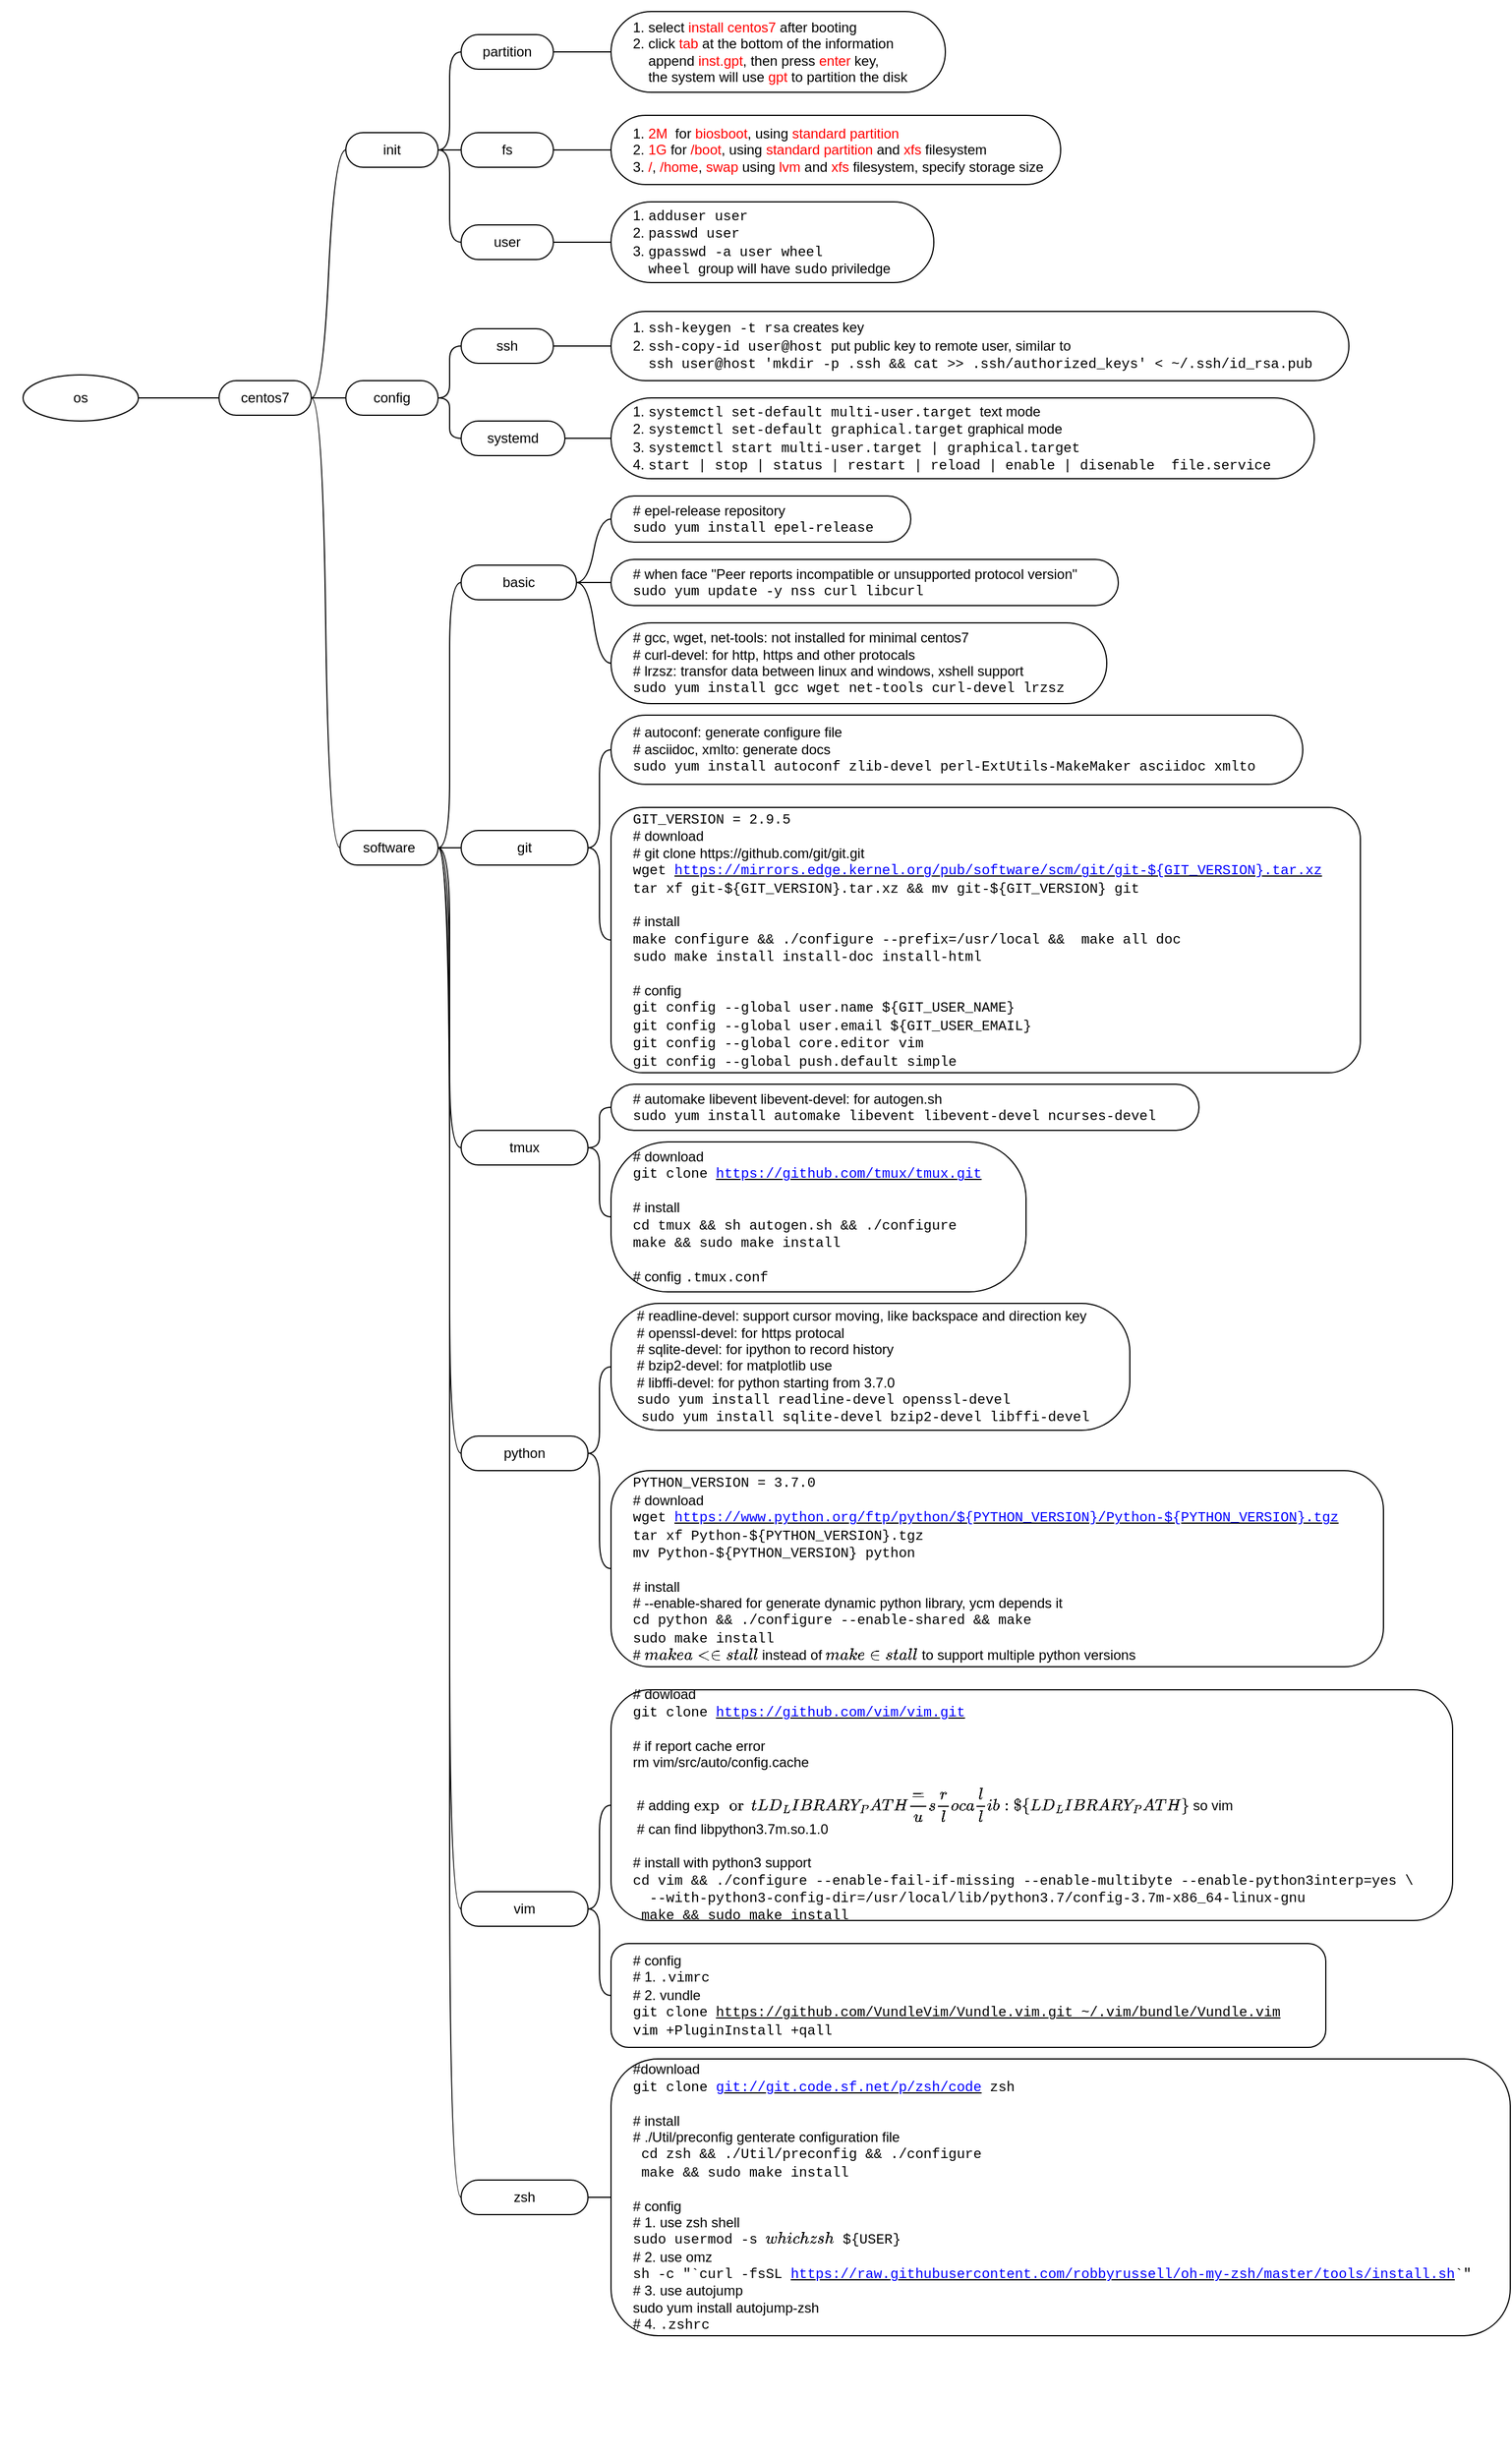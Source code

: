 <mxfile version="12.9.3" type="device"><diagram id="ZcUnJ_twquDnaqtTs_gT" name="os"><mxGraphModel dx="852" dy="495" grid="1" gridSize="10" guides="1" tooltips="1" connect="1" arrows="1" fold="1" page="1" pageScale="1" pageWidth="2339" pageHeight="3300" math="0" shadow="0"><root><mxCell id="0"/><mxCell id="1" parent="0"/><mxCell id="6-5GKK2MCSEunAJBY8cB-1" value="" style="swimlane;html=1;startSize=20;horizontal=1;containerType=tree;strokeColor=none;fillColor=none;align=left;spacingLeft=4;fontStyle=0" parent="1" vertex="1"><mxGeometry x="10" y="80" width="1310" height="2130" as="geometry"/></mxCell><mxCell id="6-5GKK2MCSEunAJBY8cB-2" value="" style="edgeStyle=entityRelationEdgeStyle;startArrow=none;endArrow=none;segment=10;curved=1;" parent="6-5GKK2MCSEunAJBY8cB-1" source="6-5GKK2MCSEunAJBY8cB-6" target="6-5GKK2MCSEunAJBY8cB-7" edge="1"><mxGeometry relative="1" as="geometry"/></mxCell><mxCell id="6-5GKK2MCSEunAJBY8cB-6" value="os" style="ellipse;whiteSpace=wrap;html=1;align=center;container=1;recursiveResize=0;treeFolding=1;treeMoving=1;" parent="6-5GKK2MCSEunAJBY8cB-1" vertex="1"><mxGeometry x="20" y="325" width="100" height="40" as="geometry"/></mxCell><mxCell id="6-5GKK2MCSEunAJBY8cB-7" value="centos7" style="whiteSpace=wrap;html=1;rounded=1;arcSize=50;align=center;verticalAlign=middle;container=1;recursiveResize=0;strokeWidth=1;autosize=1;spacing=4;treeFolding=1;treeMoving=1;" parent="6-5GKK2MCSEunAJBY8cB-1" vertex="1"><mxGeometry x="190" y="330" width="80" height="30" as="geometry"/></mxCell><mxCell id="6-5GKK2MCSEunAJBY8cB-11" value="" style="edgeStyle=entityRelationEdgeStyle;startArrow=none;endArrow=none;segment=10;curved=1;" parent="6-5GKK2MCSEunAJBY8cB-1" source="6-5GKK2MCSEunAJBY8cB-7" target="6-5GKK2MCSEunAJBY8cB-12" edge="1"><mxGeometry relative="1" as="geometry"><mxPoint x="140" y="235" as="sourcePoint"/></mxGeometry></mxCell><mxCell id="6-5GKK2MCSEunAJBY8cB-12" value="init" style="whiteSpace=wrap;html=1;rounded=1;arcSize=50;align=center;verticalAlign=middle;container=1;recursiveResize=0;strokeWidth=1;autosize=1;spacing=4;treeFolding=1;treeMoving=1;" parent="6-5GKK2MCSEunAJBY8cB-1" vertex="1"><mxGeometry x="300" y="115" width="80" height="30" as="geometry"/></mxCell><mxCell id="6-5GKK2MCSEunAJBY8cB-13" value="" style="edgeStyle=entityRelationEdgeStyle;startArrow=none;endArrow=none;segment=10;curved=1;" parent="6-5GKK2MCSEunAJBY8cB-1" source="6-5GKK2MCSEunAJBY8cB-12" target="6-5GKK2MCSEunAJBY8cB-14" edge="1"><mxGeometry relative="1" as="geometry"><mxPoint x="280" y="205" as="sourcePoint"/></mxGeometry></mxCell><mxCell id="6-5GKK2MCSEunAJBY8cB-14" value="partition" style="whiteSpace=wrap;html=1;rounded=1;arcSize=50;align=center;verticalAlign=middle;container=1;recursiveResize=0;strokeWidth=1;autosize=1;spacing=4;treeFolding=1;treeMoving=1;" parent="6-5GKK2MCSEunAJBY8cB-1" vertex="1"><mxGeometry x="400" y="30" width="80" height="30" as="geometry"/></mxCell><mxCell id="6-5GKK2MCSEunAJBY8cB-15" value="" style="edgeStyle=entityRelationEdgeStyle;startArrow=none;endArrow=none;segment=10;curved=1;" parent="6-5GKK2MCSEunAJBY8cB-1" source="6-5GKK2MCSEunAJBY8cB-14" target="6-5GKK2MCSEunAJBY8cB-16" edge="1"><mxGeometry relative="1" as="geometry"><mxPoint x="395" y="180" as="sourcePoint"/></mxGeometry></mxCell><mxCell id="6-5GKK2MCSEunAJBY8cB-16" value="1. select &lt;font color=&quot;#ff0000&quot;&gt;install centos7&lt;/font&gt; after booting&lt;br&gt;2. click &lt;font color=&quot;#ff0000&quot;&gt;tab&lt;/font&gt;&amp;nbsp;at the bottom of the information&lt;br&gt;&amp;nbsp; &amp;nbsp; append &lt;font color=&quot;#ff0000&quot;&gt;inst.gpt&lt;/font&gt;, then press &lt;font color=&quot;#ff0000&quot;&gt;enter&lt;/font&gt;&amp;nbsp;key, &lt;br&gt;&amp;nbsp; &amp;nbsp; the system will use &lt;font color=&quot;#ff0000&quot;&gt;gpt&lt;/font&gt;&amp;nbsp;to partition the disk" style="whiteSpace=wrap;html=1;rounded=1;arcSize=50;align=left;verticalAlign=middle;container=1;recursiveResize=0;strokeWidth=1;autosize=1;spacing=4;treeFolding=1;treeMoving=1;spacingLeft=15;" parent="6-5GKK2MCSEunAJBY8cB-1" vertex="1"><mxGeometry x="530" y="10" width="290" height="70" as="geometry"/></mxCell><mxCell id="6-5GKK2MCSEunAJBY8cB-17" value="" style="edgeStyle=entityRelationEdgeStyle;startArrow=none;endArrow=none;segment=10;curved=1;" parent="6-5GKK2MCSEunAJBY8cB-1" source="6-5GKK2MCSEunAJBY8cB-12" target="6-5GKK2MCSEunAJBY8cB-18" edge="1"><mxGeometry relative="1" as="geometry"><mxPoint x="395" y="205" as="sourcePoint"/></mxGeometry></mxCell><mxCell id="6-5GKK2MCSEunAJBY8cB-18" value="fs" style="whiteSpace=wrap;html=1;rounded=1;arcSize=50;align=center;verticalAlign=middle;container=1;recursiveResize=0;strokeWidth=1;autosize=1;spacing=4;treeFolding=1;treeMoving=1;" parent="6-5GKK2MCSEunAJBY8cB-1" vertex="1"><mxGeometry x="400" y="115" width="80" height="30" as="geometry"/></mxCell><mxCell id="6-5GKK2MCSEunAJBY8cB-19" value="" style="edgeStyle=entityRelationEdgeStyle;startArrow=none;endArrow=none;segment=10;curved=1;entryX=0;entryY=0.5;entryDx=0;entryDy=0;" parent="6-5GKK2MCSEunAJBY8cB-1" source="6-5GKK2MCSEunAJBY8cB-18" target="6-5GKK2MCSEunAJBY8cB-20" edge="1"><mxGeometry relative="1" as="geometry"><mxPoint x="395" y="205" as="sourcePoint"/><mxPoint x="490" y="130" as="targetPoint"/></mxGeometry></mxCell><mxCell id="6-5GKK2MCSEunAJBY8cB-20" value="1. &lt;font color=&quot;#ff0000&quot;&gt;2M&lt;/font&gt;&amp;nbsp; for &lt;font color=&quot;#ff0000&quot;&gt;biosboot&lt;/font&gt;, using &lt;font color=&quot;#ff0000&quot;&gt;standard partition&lt;/font&gt;&lt;br&gt;2. &lt;font color=&quot;#ff0000&quot;&gt;1G&lt;/font&gt; for &lt;font color=&quot;#ff0000&quot;&gt;/boot&lt;/font&gt;, using &lt;font color=&quot;#ff0000&quot;&gt;standard partition&lt;/font&gt; and &lt;font color=&quot;#ff0000&quot;&gt;xfs&lt;/font&gt; filesystem&lt;br&gt;3. &lt;font color=&quot;#ff0000&quot;&gt;/&lt;/font&gt;, &lt;font color=&quot;#ff0000&quot;&gt;/home&lt;/font&gt;, &lt;font color=&quot;#ff0000&quot;&gt;swap&lt;/font&gt; using &lt;font color=&quot;#ff0000&quot;&gt;lvm&lt;/font&gt; and &lt;font color=&quot;#ff0000&quot;&gt;xfs&lt;/font&gt; filesystem, specify storage size" style="whiteSpace=wrap;html=1;rounded=1;arcSize=50;align=left;verticalAlign=middle;container=1;recursiveResize=0;strokeWidth=1;autosize=1;spacing=4;treeFolding=1;treeMoving=1;spacingLeft=15;" parent="6-5GKK2MCSEunAJBY8cB-1" vertex="1"><mxGeometry x="530" y="100" width="390" height="60" as="geometry"/></mxCell><mxCell id="6-5GKK2MCSEunAJBY8cB-25" value="" style="edgeStyle=entityRelationEdgeStyle;startArrow=none;endArrow=none;segment=10;curved=1;" parent="6-5GKK2MCSEunAJBY8cB-1" source="6-5GKK2MCSEunAJBY8cB-12" target="6-5GKK2MCSEunAJBY8cB-26" edge="1"><mxGeometry relative="1" as="geometry"><mxPoint x="385" y="165" as="sourcePoint"/></mxGeometry></mxCell><mxCell id="6-5GKK2MCSEunAJBY8cB-26" value="user" style="whiteSpace=wrap;html=1;rounded=1;arcSize=50;align=center;verticalAlign=middle;container=1;recursiveResize=0;strokeWidth=1;autosize=1;spacing=4;treeFolding=1;treeMoving=1;" parent="6-5GKK2MCSEunAJBY8cB-1" vertex="1"><mxGeometry x="400" y="195" width="80" height="30" as="geometry"/></mxCell><mxCell id="6-5GKK2MCSEunAJBY8cB-27" value="" style="edgeStyle=entityRelationEdgeStyle;startArrow=none;endArrow=none;segment=10;curved=1;" parent="6-5GKK2MCSEunAJBY8cB-1" source="6-5GKK2MCSEunAJBY8cB-26" target="6-5GKK2MCSEunAJBY8cB-28" edge="1"><mxGeometry relative="1" as="geometry"><mxPoint x="385" y="205" as="sourcePoint"/></mxGeometry></mxCell><mxCell id="6-5GKK2MCSEunAJBY8cB-28" value="1. &lt;font face=&quot;Courier New&quot;&gt;adduser user&lt;/font&gt;&lt;br&gt;2. &lt;font face=&quot;Courier New&quot;&gt;passwd user&lt;/font&gt;&lt;br&gt;3. &lt;font face=&quot;Courier New&quot;&gt;gpasswd -a user wheel&lt;/font&gt;&lt;br&gt;&amp;nbsp; &amp;nbsp; &lt;font face=&quot;Courier New&quot;&gt;wheel &lt;/font&gt;group will have &lt;font face=&quot;Courier New&quot;&gt;sudo&lt;/font&gt; priviledge" style="whiteSpace=wrap;html=1;rounded=1;arcSize=50;align=left;verticalAlign=middle;container=1;recursiveResize=0;strokeWidth=1;autosize=1;spacing=4;treeFolding=1;treeMoving=1;spacingLeft=15;" parent="6-5GKK2MCSEunAJBY8cB-1" vertex="1"><mxGeometry x="530" y="175" width="280" height="70" as="geometry"/></mxCell><mxCell id="6-5GKK2MCSEunAJBY8cB-31" value="" style="edgeStyle=entityRelationEdgeStyle;startArrow=none;endArrow=none;segment=10;curved=1;" parent="6-5GKK2MCSEunAJBY8cB-1" source="6-5GKK2MCSEunAJBY8cB-40" target="6-5GKK2MCSEunAJBY8cB-32" edge="1"><mxGeometry relative="1" as="geometry"><mxPoint x="390" y="155" as="sourcePoint"/></mxGeometry></mxCell><mxCell id="6-5GKK2MCSEunAJBY8cB-32" value="1. &lt;font face=&quot;Courier New&quot;&gt;systemctl set-default multi-user.target&lt;/font&gt;&lt;font color=&quot;#ff0000&quot;&gt;&amp;nbsp;&lt;/font&gt;&amp;nbsp;text mode&lt;br&gt;2. &lt;font face=&quot;Courier New&quot;&gt;systemctl set-default graphical.target&lt;/font&gt; graphical mode&lt;br&gt;3.&amp;nbsp;&lt;font face=&quot;Courier New&quot;&gt;systemctl start multi-user.target | graphical.target&lt;/font&gt;&lt;br&gt;4. &lt;font face=&quot;Courier New&quot;&gt;start | stop&amp;nbsp;| status&amp;nbsp;| restart | reload | enable | disenable&amp;nbsp; file.service&lt;/font&gt;" style="whiteSpace=wrap;html=1;rounded=1;arcSize=50;align=left;verticalAlign=middle;container=1;recursiveResize=0;strokeWidth=1;autosize=1;spacing=4;treeFolding=1;treeMoving=1;spacingLeft=15;" parent="6-5GKK2MCSEunAJBY8cB-1" vertex="1"><mxGeometry x="530" y="345" width="610" height="70" as="geometry"/></mxCell><mxCell id="6-5GKK2MCSEunAJBY8cB-33" value="" style="edgeStyle=entityRelationEdgeStyle;startArrow=none;endArrow=none;segment=10;curved=1;" parent="6-5GKK2MCSEunAJBY8cB-1" source="6-5GKK2MCSEunAJBY8cB-7" target="6-5GKK2MCSEunAJBY8cB-34" edge="1"><mxGeometry relative="1" as="geometry"><mxPoint x="290" y="240" as="sourcePoint"/></mxGeometry></mxCell><mxCell id="6-5GKK2MCSEunAJBY8cB-34" value="config" style="whiteSpace=wrap;html=1;rounded=1;arcSize=50;align=center;verticalAlign=middle;container=1;recursiveResize=0;strokeWidth=1;autosize=1;spacing=4;treeFolding=1;treeMoving=1;" parent="6-5GKK2MCSEunAJBY8cB-1" vertex="1"><mxGeometry x="300" y="330" width="80" height="30" as="geometry"/></mxCell><mxCell id="6-5GKK2MCSEunAJBY8cB-35" value="" style="edgeStyle=entityRelationEdgeStyle;startArrow=none;endArrow=none;segment=10;curved=1;" parent="6-5GKK2MCSEunAJBY8cB-1" source="6-5GKK2MCSEunAJBY8cB-34" target="6-5GKK2MCSEunAJBY8cB-36" edge="1"><mxGeometry relative="1" as="geometry"><mxPoint x="300" y="260" as="sourcePoint"/></mxGeometry></mxCell><mxCell id="6-5GKK2MCSEunAJBY8cB-36" value="ssh" style="whiteSpace=wrap;html=1;rounded=1;arcSize=50;align=center;verticalAlign=middle;container=1;recursiveResize=0;strokeWidth=1;autosize=1;spacing=4;treeFolding=1;treeMoving=1;" parent="6-5GKK2MCSEunAJBY8cB-1" vertex="1"><mxGeometry x="400" y="285" width="80" height="30" as="geometry"/></mxCell><mxCell id="6-5GKK2MCSEunAJBY8cB-37" value="" style="edgeStyle=entityRelationEdgeStyle;startArrow=none;endArrow=none;segment=10;curved=1;" parent="6-5GKK2MCSEunAJBY8cB-1" source="6-5GKK2MCSEunAJBY8cB-36" target="6-5GKK2MCSEunAJBY8cB-38" edge="1"><mxGeometry relative="1" as="geometry"><mxPoint x="390" y="370" as="sourcePoint"/></mxGeometry></mxCell><mxCell id="6-5GKK2MCSEunAJBY8cB-38" value="1.&amp;nbsp;&lt;font face=&quot;Courier New&quot;&gt;ssh-keygen -t rsa&lt;/font&gt;&amp;nbsp;creates key&lt;br&gt;2.&amp;nbsp;&lt;font face=&quot;Courier New&quot;&gt;ssh-copy-id user@host&lt;font color=&quot;#ff0000&quot;&gt;&amp;nbsp;&lt;/font&gt;&lt;/font&gt;put public key to remote user, similar to&amp;nbsp;&lt;br&gt;&lt;font color=&quot;#ff0000&quot;&gt;&amp;nbsp; &amp;nbsp; &lt;/font&gt;&lt;font face=&quot;Courier New&quot;&gt;ssh user@host 'mkdir -p .ssh &amp;amp;&amp;amp; cat &amp;gt;&amp;gt; .ssh/authorized_keys' &amp;lt; ~/.ssh/id_rsa.pub&lt;/font&gt;" style="whiteSpace=wrap;html=1;rounded=1;arcSize=50;align=left;verticalAlign=middle;container=1;recursiveResize=0;strokeWidth=1;autosize=1;spacing=4;treeFolding=1;treeMoving=1;spacingLeft=15;" parent="6-5GKK2MCSEunAJBY8cB-1" vertex="1"><mxGeometry x="530" y="270" width="640" height="60" as="geometry"/></mxCell><mxCell id="6-5GKK2MCSEunAJBY8cB-39" value="" style="edgeStyle=entityRelationEdgeStyle;startArrow=none;endArrow=none;segment=10;curved=1;" parent="6-5GKK2MCSEunAJBY8cB-1" source="6-5GKK2MCSEunAJBY8cB-34" target="6-5GKK2MCSEunAJBY8cB-40" edge="1"><mxGeometry relative="1" as="geometry"><mxPoint x="390" y="430" as="sourcePoint"/></mxGeometry></mxCell><mxCell id="6-5GKK2MCSEunAJBY8cB-40" value="systemd" style="whiteSpace=wrap;html=1;rounded=1;arcSize=50;align=center;verticalAlign=middle;container=1;recursiveResize=0;strokeWidth=1;autosize=1;spacing=4;treeFolding=1;treeMoving=1;" parent="6-5GKK2MCSEunAJBY8cB-1" vertex="1"><mxGeometry x="400" y="365" width="90" height="30" as="geometry"/></mxCell><mxCell id="bI8wqnvab-aOPjr-A80t-1" value="" style="edgeStyle=entityRelationEdgeStyle;startArrow=none;endArrow=none;segment=10;curved=1;" parent="6-5GKK2MCSEunAJBY8cB-1" source="6-5GKK2MCSEunAJBY8cB-7" target="bI8wqnvab-aOPjr-A80t-2" edge="1"><mxGeometry relative="1" as="geometry"><mxPoint x="300" y="310" as="sourcePoint"/></mxGeometry></mxCell><mxCell id="bI8wqnvab-aOPjr-A80t-2" value="software" style="whiteSpace=wrap;html=1;rounded=1;arcSize=50;align=center;verticalAlign=middle;container=1;recursiveResize=0;strokeWidth=1;autosize=1;spacing=4;treeFolding=1;treeMoving=1;" parent="6-5GKK2MCSEunAJBY8cB-1" vertex="1"><mxGeometry x="295" y="720" width="85" height="30" as="geometry"/></mxCell><mxCell id="bI8wqnvab-aOPjr-A80t-3" value="" style="edgeStyle=entityRelationEdgeStyle;startArrow=none;endArrow=none;segment=10;curved=1;" parent="6-5GKK2MCSEunAJBY8cB-1" source="bI8wqnvab-aOPjr-A80t-2" target="bI8wqnvab-aOPjr-A80t-4" edge="1"><mxGeometry relative="1" as="geometry"><mxPoint x="290" y="325" as="sourcePoint"/></mxGeometry></mxCell><mxCell id="bI8wqnvab-aOPjr-A80t-4" value="basic" style="whiteSpace=wrap;html=1;rounded=1;arcSize=50;align=center;verticalAlign=middle;container=1;recursiveResize=0;strokeWidth=1;autosize=1;spacing=4;treeFolding=1;treeMoving=1;" parent="6-5GKK2MCSEunAJBY8cB-1" vertex="1"><mxGeometry x="400" y="490" width="100" height="30" as="geometry"/></mxCell><mxCell id="bI8wqnvab-aOPjr-A80t-5" value="" style="edgeStyle=entityRelationEdgeStyle;startArrow=none;endArrow=none;segment=10;curved=1;" parent="6-5GKK2MCSEunAJBY8cB-1" source="bI8wqnvab-aOPjr-A80t-2" target="bI8wqnvab-aOPjr-A80t-6" edge="1"><mxGeometry relative="1" as="geometry"><mxPoint x="400" y="575" as="sourcePoint"/></mxGeometry></mxCell><mxCell id="bI8wqnvab-aOPjr-A80t-6" value="git" style="whiteSpace=wrap;html=1;rounded=1;arcSize=50;align=center;verticalAlign=middle;container=1;recursiveResize=0;strokeWidth=1;autosize=1;spacing=4;treeFolding=1;treeMoving=1;" parent="6-5GKK2MCSEunAJBY8cB-1" vertex="1"><mxGeometry x="400" y="720" width="110" height="30" as="geometry"/></mxCell><mxCell id="bI8wqnvab-aOPjr-A80t-7" value="" style="edgeStyle=entityRelationEdgeStyle;startArrow=none;endArrow=none;segment=10;curved=1;" parent="6-5GKK2MCSEunAJBY8cB-1" source="bI8wqnvab-aOPjr-A80t-4" target="bI8wqnvab-aOPjr-A80t-8" edge="1"><mxGeometry relative="1" as="geometry"><mxPoint x="390" y="575" as="sourcePoint"/></mxGeometry></mxCell><mxCell id="bI8wqnvab-aOPjr-A80t-8" value="# gcc, wget, net-tools: not installed for minimal centos7&lt;br&gt;# curl-devel:&amp;nbsp;for http, https and other protocals&lt;br&gt;# lrzsz: transfor data between linux and windows, xshell support&lt;br&gt;&lt;font face=&quot;Courier New&quot;&gt;sudo yum install gcc wget net-tools curl-devel lrzsz&lt;/font&gt;" style="whiteSpace=wrap;html=1;rounded=1;arcSize=50;align=left;verticalAlign=middle;container=1;recursiveResize=0;strokeWidth=1;autosize=1;spacing=4;treeFolding=1;treeMoving=1;spacingLeft=15;" parent="6-5GKK2MCSEunAJBY8cB-1" vertex="1"><mxGeometry x="530" y="540" width="430" height="70" as="geometry"/></mxCell><mxCell id="bI8wqnvab-aOPjr-A80t-9" value="" style="edgeStyle=entityRelationEdgeStyle;startArrow=none;endArrow=none;segment=10;curved=1;" parent="6-5GKK2MCSEunAJBY8cB-1" source="bI8wqnvab-aOPjr-A80t-4" target="bI8wqnvab-aOPjr-A80t-10" edge="1"><mxGeometry relative="1" as="geometry"><mxPoint x="495" y="535" as="sourcePoint"/></mxGeometry></mxCell><mxCell id="bI8wqnvab-aOPjr-A80t-10" value="# when face &quot;Peer reports incompatible or unsupported protocol version&quot;&lt;br&gt;&lt;font face=&quot;Courier New&quot;&gt;sudo yum update -y nss curl libcurl&lt;/font&gt;" style="whiteSpace=wrap;html=1;rounded=1;arcSize=50;align=left;verticalAlign=middle;container=1;recursiveResize=0;strokeWidth=1;autosize=1;spacing=4;treeFolding=1;treeMoving=1;spacingLeft=15;" parent="6-5GKK2MCSEunAJBY8cB-1" vertex="1"><mxGeometry x="530" y="485" width="440" height="40" as="geometry"/></mxCell><mxCell id="bI8wqnvab-aOPjr-A80t-11" value="" style="edgeStyle=entityRelationEdgeStyle;startArrow=none;endArrow=none;segment=10;curved=1;" parent="6-5GKK2MCSEunAJBY8cB-1" source="bI8wqnvab-aOPjr-A80t-4" target="bI8wqnvab-aOPjr-A80t-12" edge="1"><mxGeometry relative="1" as="geometry"><mxPoint x="510" y="575" as="sourcePoint"/></mxGeometry></mxCell><mxCell id="bI8wqnvab-aOPjr-A80t-12" value="# epel-release repository&lt;br&gt;&lt;font face=&quot;Courier New&quot;&gt;sudo yum install epel-release&lt;/font&gt;" style="whiteSpace=wrap;html=1;rounded=1;arcSize=50;align=left;verticalAlign=middle;container=1;recursiveResize=0;strokeWidth=1;autosize=1;spacing=4;treeFolding=1;treeMoving=1;spacingLeft=15;" parent="6-5GKK2MCSEunAJBY8cB-1" vertex="1"><mxGeometry x="530" y="430" width="260" height="40" as="geometry"/></mxCell><mxCell id="bI8wqnvab-aOPjr-A80t-13" value="" style="edgeStyle=entityRelationEdgeStyle;startArrow=none;endArrow=none;segment=10;curved=1;" parent="6-5GKK2MCSEunAJBY8cB-1" source="bI8wqnvab-aOPjr-A80t-6" target="bI8wqnvab-aOPjr-A80t-14" edge="1"><mxGeometry relative="1" as="geometry"><mxPoint x="390" y="575" as="sourcePoint"/></mxGeometry></mxCell><mxCell id="bI8wqnvab-aOPjr-A80t-14" value="&lt;div&gt;&lt;span&gt;# autoconf: generate configure file&lt;/span&gt;&lt;br&gt;&lt;/div&gt;&lt;div&gt;# asciidoc, xmlto: generate docs&lt;/div&gt;&lt;div&gt;&lt;font face=&quot;Courier New&quot;&gt;sudo yum install autoconf zlib-devel&amp;nbsp;&lt;span&gt;perl-ExtUtils-MakeMaker asciidoc xmlto&lt;/span&gt;&lt;/font&gt;&lt;/div&gt;" style="whiteSpace=wrap;html=1;rounded=1;arcSize=50;align=left;verticalAlign=middle;container=1;recursiveResize=0;strokeWidth=1;autosize=1;spacing=4;treeFolding=1;treeMoving=1;spacingLeft=15;" parent="6-5GKK2MCSEunAJBY8cB-1" vertex="1"><mxGeometry x="530" y="620" width="600" height="60" as="geometry"/></mxCell><mxCell id="bI8wqnvab-aOPjr-A80t-15" value="" style="edgeStyle=entityRelationEdgeStyle;startArrow=none;endArrow=none;segment=10;curved=1;" parent="6-5GKK2MCSEunAJBY8cB-1" source="bI8wqnvab-aOPjr-A80t-6" target="bI8wqnvab-aOPjr-A80t-16" edge="1"><mxGeometry relative="1" as="geometry"><mxPoint x="510" y="755" as="sourcePoint"/></mxGeometry></mxCell><mxCell id="bI8wqnvab-aOPjr-A80t-16" value="&lt;font face=&quot;Courier New&quot;&gt;GIT_VERSION = 2.9.5&lt;br&gt;&lt;/font&gt;# download&lt;br&gt;#&amp;nbsp;git clone https://github.com/git/git.git&lt;br&gt;&lt;div&gt;&lt;font face=&quot;Courier New&quot;&gt;wget &lt;u&gt;&lt;font color=&quot;#0000ff&quot;&gt;https://mirrors.edge.kernel.org/pub/software/scm/git/git-${GIT_VERSION}.tar.xz&lt;/font&gt;&lt;/u&gt;&lt;/font&gt;&lt;/div&gt;&lt;div&gt;&lt;font face=&quot;Courier New&quot;&gt;tar xf git-${GIT_VERSION}.tar.xz &amp;amp;&amp;amp; mv git-${GIT_VERSION} git&lt;/font&gt;&lt;/div&gt;&lt;div&gt;&lt;br&gt;&lt;/div&gt;&lt;div&gt;# install&lt;/div&gt;&lt;div&gt;&lt;div&gt;&lt;font face=&quot;Courier New&quot;&gt;make configure &amp;amp;&amp;amp;&amp;nbsp;&lt;span&gt;./configure --prefix=/usr/local &amp;amp;&amp;amp;&amp;nbsp;&lt;/span&gt;&lt;span&gt;&amp;nbsp;make all doc&lt;/span&gt;&lt;/font&gt;&lt;/div&gt;&lt;div&gt;&lt;font face=&quot;Courier New&quot;&gt;sudo make install install-doc install-html&lt;/font&gt;&lt;/div&gt;&lt;/div&gt;&lt;div&gt;&lt;br&gt;&lt;/div&gt;&lt;div&gt;&lt;div&gt;# config&lt;/div&gt;&lt;div&gt;&lt;font face=&quot;Courier New&quot;&gt;git config --global user.name ${GIT_USER_NAME}&lt;/font&gt;&lt;/div&gt;&lt;div&gt;&lt;font face=&quot;Courier New&quot;&gt;git config --global user.email ${GIT_USER_EMAIL}&lt;/font&gt;&lt;/div&gt;&lt;div&gt;&lt;font face=&quot;Courier New&quot;&gt;git config --global core.editor vim&lt;/font&gt;&lt;/div&gt;&lt;div&gt;&lt;font face=&quot;Courier New&quot;&gt;git config --global push.default simple&lt;/font&gt;&lt;/div&gt;&lt;/div&gt;" style="whiteSpace=wrap;html=1;rounded=1;arcSize=12;align=left;verticalAlign=middle;container=1;recursiveResize=0;strokeWidth=1;autosize=1;spacing=4;treeFolding=1;treeMoving=1;spacingLeft=15;fontStyle=0" parent="6-5GKK2MCSEunAJBY8cB-1" vertex="1"><mxGeometry x="530" y="700" width="650" height="230" as="geometry"/></mxCell><mxCell id="bI8wqnvab-aOPjr-A80t-17" value="" style="edgeStyle=entityRelationEdgeStyle;startArrow=none;endArrow=none;segment=10;curved=1;" parent="6-5GKK2MCSEunAJBY8cB-1" source="bI8wqnvab-aOPjr-A80t-2" target="bI8wqnvab-aOPjr-A80t-18" edge="1"><mxGeometry relative="1" as="geometry"><mxPoint x="390" y="575" as="sourcePoint"/></mxGeometry></mxCell><mxCell id="bI8wqnvab-aOPjr-A80t-18" value="tmux" style="whiteSpace=wrap;html=1;rounded=1;arcSize=50;align=center;verticalAlign=middle;container=1;recursiveResize=0;strokeWidth=1;autosize=1;spacing=4;treeFolding=1;treeMoving=1;" parent="6-5GKK2MCSEunAJBY8cB-1" vertex="1"><mxGeometry x="400" y="980" width="110" height="30" as="geometry"/></mxCell><mxCell id="bI8wqnvab-aOPjr-A80t-19" value="" style="edgeStyle=entityRelationEdgeStyle;startArrow=none;endArrow=none;segment=10;curved=1;" parent="6-5GKK2MCSEunAJBY8cB-1" source="bI8wqnvab-aOPjr-A80t-18" target="bI8wqnvab-aOPjr-A80t-20" edge="1"><mxGeometry relative="1" as="geometry"><mxPoint x="390" y="805" as="sourcePoint"/></mxGeometry></mxCell><mxCell id="bI8wqnvab-aOPjr-A80t-20" value="# automake libevent libevent-devel: for autogen.sh&lt;br&gt;&lt;font face=&quot;Courier New&quot;&gt;sudo yum install automake libevent libevent-devel ncurses-devel&lt;/font&gt;" style="whiteSpace=wrap;html=1;rounded=1;arcSize=50;align=left;verticalAlign=middle;container=1;recursiveResize=0;strokeWidth=1;autosize=1;spacing=4;treeFolding=1;treeMoving=1;spacingLeft=15;" parent="6-5GKK2MCSEunAJBY8cB-1" vertex="1"><mxGeometry x="530" y="940" width="510" height="40" as="geometry"/></mxCell><mxCell id="bI8wqnvab-aOPjr-A80t-21" value="" style="edgeStyle=entityRelationEdgeStyle;startArrow=none;endArrow=none;segment=10;curved=1;" parent="6-5GKK2MCSEunAJBY8cB-1" source="bI8wqnvab-aOPjr-A80t-18" target="bI8wqnvab-aOPjr-A80t-22" edge="1"><mxGeometry relative="1" as="geometry"><mxPoint x="500" y="1065" as="sourcePoint"/></mxGeometry></mxCell><mxCell id="bI8wqnvab-aOPjr-A80t-22" value="# download&lt;br&gt;&lt;font face=&quot;Courier New&quot;&gt;git clone &lt;u&gt;&lt;font color=&quot;#0000ff&quot;&gt;https://github.com/tmux/tmux.git&lt;/font&gt;&lt;/u&gt;&lt;/font&gt;&lt;br&gt;&lt;br&gt;# install&lt;br&gt;&lt;div&gt;&lt;font face=&quot;Courier New&quot;&gt;cd tmux &amp;amp;&amp;amp;&amp;nbsp;&lt;span&gt;sh autogen.sh &amp;amp;&amp;amp;&lt;/span&gt;&lt;span&gt;&amp;nbsp;./configure&amp;nbsp;&lt;/span&gt;&lt;/font&gt;&lt;/div&gt;&lt;div&gt;&lt;font face=&quot;Courier New&quot;&gt;make &amp;amp;&amp;amp;&amp;nbsp;&lt;span&gt;sudo make install&lt;/span&gt;&lt;/font&gt;&lt;/div&gt;&lt;div&gt;&lt;span&gt;&lt;br&gt;&lt;/span&gt;&lt;/div&gt;&lt;div&gt;# config&lt;span&gt;&amp;nbsp;&lt;font face=&quot;Courier New&quot;&gt;.tmux.conf&lt;/font&gt;&lt;/span&gt;&lt;/div&gt;" style="whiteSpace=wrap;html=1;rounded=1;arcSize=38;align=left;verticalAlign=middle;container=1;recursiveResize=0;strokeWidth=1;autosize=1;spacing=4;treeFolding=1;treeMoving=1;spacingLeft=15;" parent="6-5GKK2MCSEunAJBY8cB-1" vertex="1"><mxGeometry x="530" y="990" width="360" height="130" as="geometry"/></mxCell><mxCell id="bI8wqnvab-aOPjr-A80t-23" value="" style="edgeStyle=entityRelationEdgeStyle;startArrow=none;endArrow=none;segment=10;curved=1;" parent="6-5GKK2MCSEunAJBY8cB-1" source="bI8wqnvab-aOPjr-A80t-2" target="bI8wqnvab-aOPjr-A80t-24" edge="1"><mxGeometry relative="1" as="geometry"><mxPoint x="390" y="815" as="sourcePoint"/></mxGeometry></mxCell><mxCell id="bI8wqnvab-aOPjr-A80t-24" value="python" style="whiteSpace=wrap;html=1;rounded=1;arcSize=50;align=center;verticalAlign=middle;container=1;recursiveResize=0;strokeWidth=1;autosize=1;spacing=4;treeFolding=1;treeMoving=1;" parent="6-5GKK2MCSEunAJBY8cB-1" vertex="1"><mxGeometry x="400" y="1245" width="110" height="30" as="geometry"/></mxCell><mxCell id="bI8wqnvab-aOPjr-A80t-25" value="" style="edgeStyle=entityRelationEdgeStyle;startArrow=none;endArrow=none;segment=10;curved=1;exitX=1;exitY=0.5;exitDx=0;exitDy=0;" parent="6-5GKK2MCSEunAJBY8cB-1" source="bI8wqnvab-aOPjr-A80t-24" target="bI8wqnvab-aOPjr-A80t-26" edge="1"><mxGeometry relative="1" as="geometry"><mxPoint x="510" y="1073" as="sourcePoint"/></mxGeometry></mxCell><mxCell id="bI8wqnvab-aOPjr-A80t-26" value="&lt;div&gt;&amp;nbsp;# readline-devel: support cursor moving, like backspace and direction key&lt;/div&gt;&lt;div&gt;&amp;nbsp;# openssl-devel: for https protocal&lt;/div&gt;&lt;div&gt;&amp;nbsp;# sqlite-devel: for ipython to record history&lt;/div&gt;&lt;div&gt;&amp;nbsp;# bzip2-devel: for matplotlib use&lt;/div&gt;&lt;div&gt;&amp;nbsp;# libffi-devel: for python starting from 3.7.0&lt;/div&gt;&lt;div&gt;&amp;nbsp;&lt;font face=&quot;Courier New&quot;&gt;sudo yum install readline-devel openssl-devel&amp;nbsp;&lt;/font&gt;&lt;/div&gt;&lt;div&gt;&lt;font face=&quot;Courier New&quot;&gt;&amp;nbsp;sudo yum install sqlite-devel bzip2-devel libffi-devel&lt;/font&gt;&lt;/div&gt;" style="whiteSpace=wrap;html=1;rounded=1;arcSize=38;align=left;verticalAlign=middle;container=1;recursiveResize=0;strokeWidth=1;autosize=1;spacing=4;treeFolding=1;treeMoving=1;spacingLeft=15;" parent="6-5GKK2MCSEunAJBY8cB-1" vertex="1"><mxGeometry x="530" y="1130" width="450" height="110" as="geometry"/></mxCell><mxCell id="bI8wqnvab-aOPjr-A80t-27" value="" style="edgeStyle=entityRelationEdgeStyle;startArrow=none;endArrow=none;segment=10;curved=1;exitX=1;exitY=0.5;exitDx=0;exitDy=0;" parent="6-5GKK2MCSEunAJBY8cB-1" source="bI8wqnvab-aOPjr-A80t-24" target="bI8wqnvab-aOPjr-A80t-28" edge="1"><mxGeometry relative="1" as="geometry"><mxPoint x="520" y="1235" as="sourcePoint"/></mxGeometry></mxCell><mxCell id="bI8wqnvab-aOPjr-A80t-28" value="&lt;font face=&quot;Courier New&quot;&gt;PYTHON_VERSION = 3.7.0&lt;br&gt;&lt;/font&gt;# download&lt;br&gt;&lt;div&gt;&lt;font face=&quot;Courier New&quot;&gt;wget &lt;u&gt;&lt;font color=&quot;#0000ff&quot;&gt;https://www.python.org/ftp/python/${PYTHON_VERSION}/Python-${PYTHON_VERSION}.tgz&lt;/font&gt;&lt;/u&gt;&lt;/font&gt;&lt;/div&gt;&lt;div&gt;&lt;font face=&quot;Courier New&quot;&gt;tar xf Python-${PYTHON_VERSION}.tgz&lt;/font&gt;&lt;/div&gt;&lt;div&gt;&lt;font face=&quot;Courier New&quot;&gt;mv Python-${PYTHON_VERSION} python&lt;/font&gt;&lt;/div&gt;&lt;div&gt;&lt;br&gt;&lt;/div&gt;&lt;div&gt;# install&lt;/div&gt;&lt;div&gt;&lt;div&gt;# --enable-shared for generate dynamic python library, ycm depends it&lt;/div&gt;&lt;div&gt;&lt;font face=&quot;Courier New&quot;&gt;cd python &amp;amp;&amp;amp;&amp;nbsp;&lt;span&gt;./configure --enable-shared &amp;amp;&amp;amp;&amp;nbsp;&lt;/span&gt;&lt;span&gt;make&amp;nbsp;&lt;/span&gt;&lt;/font&gt;&lt;/div&gt;&lt;div&gt;&lt;span&gt;&lt;font face=&quot;Courier New&quot;&gt;sudo make install&lt;/font&gt;&lt;/span&gt;&lt;/div&gt;&lt;div&gt;# `make altinstall` instead of `make install` to support multiple python&lt;span&gt;&amp;nbsp;versions&lt;/span&gt;&lt;/div&gt;&lt;/div&gt;" style="whiteSpace=wrap;html=1;rounded=1;arcSize=20;align=left;verticalAlign=middle;container=1;recursiveResize=0;strokeWidth=1;autosize=1;spacing=4;treeFolding=1;treeMoving=1;spacingLeft=15;" parent="6-5GKK2MCSEunAJBY8cB-1" vertex="1"><mxGeometry x="530" y="1275" width="670" height="170" as="geometry"/></mxCell><mxCell id="bI8wqnvab-aOPjr-A80t-29" value="" style="edgeStyle=entityRelationEdgeStyle;startArrow=none;endArrow=none;segment=10;curved=1;" parent="6-5GKK2MCSEunAJBY8cB-1" source="bI8wqnvab-aOPjr-A80t-2" target="bI8wqnvab-aOPjr-A80t-30" edge="1"><mxGeometry relative="1" as="geometry"><mxPoint x="390" y="815" as="sourcePoint"/></mxGeometry></mxCell><mxCell id="bI8wqnvab-aOPjr-A80t-30" value="vim" style="whiteSpace=wrap;html=1;rounded=1;arcSize=50;align=center;verticalAlign=middle;container=1;recursiveResize=0;strokeWidth=1;autosize=1;spacing=4;treeFolding=1;treeMoving=1;" parent="6-5GKK2MCSEunAJBY8cB-1" vertex="1"><mxGeometry x="400" y="1640" width="110" height="30" as="geometry"/></mxCell><mxCell id="bI8wqnvab-aOPjr-A80t-31" value="" style="edgeStyle=entityRelationEdgeStyle;startArrow=none;endArrow=none;segment=10;curved=1;exitX=1;exitY=0.5;exitDx=0;exitDy=0;" parent="6-5GKK2MCSEunAJBY8cB-1" source="bI8wqnvab-aOPjr-A80t-30" target="bI8wqnvab-aOPjr-A80t-32" edge="1"><mxGeometry relative="1" as="geometry"><mxPoint x="520" y="1310" as="sourcePoint"/></mxGeometry></mxCell><mxCell id="bI8wqnvab-aOPjr-A80t-32" value="# dowload&lt;br&gt;&lt;font face=&quot;Courier New&quot;&gt;git clone &lt;u&gt;&lt;font color=&quot;#0000ff&quot;&gt;https://github.com/vim/vim.git&lt;/font&gt;&lt;/u&gt;&lt;br&gt;&lt;/font&gt;&lt;br&gt;&lt;div&gt;# if report cache error&lt;/div&gt;&lt;div&gt;rm vim/src/auto/config.cache&lt;/div&gt;&lt;div&gt;&lt;br&gt;&lt;/div&gt;&lt;div&gt;&lt;div&gt;&amp;nbsp;# adding `export LD_LIBRARY_PATH=/usr/local/lib:${LD_LIBRARY_PATH}` so vim&lt;/div&gt;&lt;div&gt;&amp;nbsp;# can find libpython3.7m.so.1.0&lt;/div&gt;&lt;/div&gt;&lt;div&gt;&lt;br&gt;&lt;/div&gt;&lt;div&gt;# install with python3 support&lt;/div&gt;&lt;div&gt;&lt;div&gt;&lt;font face=&quot;Courier New&quot;&gt;cd vim &amp;amp;&amp;amp;&lt;span&gt;&amp;nbsp;./configure --enable-fail-if-missing --enable-multibyte&lt;/span&gt;&lt;span&gt;&amp;nbsp;--enable-python3interp=yes \&lt;/span&gt;&lt;/font&gt;&lt;/div&gt;&lt;div&gt;&lt;font face=&quot;Courier New&quot;&gt;&amp;nbsp; --with-python3-config-dir=/usr/local/lib/python3.7/config-3.7m-x86_64-linux-gnu&lt;/font&gt;&lt;/div&gt;&lt;div&gt;&lt;font face=&quot;Courier New&quot;&gt;&amp;nbsp;make &amp;amp;&amp;amp;&amp;nbsp;&lt;span&gt;sudo make install&lt;/span&gt;&lt;/font&gt;&lt;/div&gt;&lt;/div&gt;" style="whiteSpace=wrap;html=1;rounded=1;arcSize=17;align=left;verticalAlign=middle;container=1;recursiveResize=0;strokeWidth=1;autosize=1;spacing=4;treeFolding=1;treeMoving=1;spacingLeft=15;" parent="6-5GKK2MCSEunAJBY8cB-1" vertex="1"><mxGeometry x="530" y="1465" width="730" height="200" as="geometry"/></mxCell><mxCell id="bI8wqnvab-aOPjr-A80t-33" value="" style="edgeStyle=entityRelationEdgeStyle;startArrow=none;endArrow=none;segment=10;curved=1;exitX=1;exitY=0.5;exitDx=0;exitDy=0;" parent="6-5GKK2MCSEunAJBY8cB-1" source="bI8wqnvab-aOPjr-A80t-30" target="bI8wqnvab-aOPjr-A80t-34" edge="1"><mxGeometry relative="1" as="geometry"><mxPoint x="510" y="1615" as="sourcePoint"/></mxGeometry></mxCell><mxCell id="bI8wqnvab-aOPjr-A80t-34" value="# config&lt;br&gt;# 1.&lt;font color=&quot;#ff0000&quot;&gt;&amp;nbsp;&lt;/font&gt;&lt;font face=&quot;Courier New&quot;&gt;.vimrc&lt;/font&gt;&lt;br&gt;# 2. vundle&lt;br&gt;&lt;font face=&quot;Courier New&quot;&gt;git clone &lt;u&gt;https://github.com/VundleVim/Vundle.vim.git ~/.vim/bundle/Vundle.vim&lt;/u&gt;&lt;br&gt;vim +PluginInstall +qall&lt;/font&gt;" style="whiteSpace=wrap;html=1;rounded=1;arcSize=17;align=left;verticalAlign=middle;container=1;recursiveResize=0;strokeWidth=1;autosize=1;spacing=4;treeFolding=1;treeMoving=1;spacingLeft=15;" parent="6-5GKK2MCSEunAJBY8cB-1" vertex="1"><mxGeometry x="530" y="1685" width="620" height="90" as="geometry"/></mxCell><mxCell id="bI8wqnvab-aOPjr-A80t-35" value="" style="edgeStyle=entityRelationEdgeStyle;startArrow=none;endArrow=none;segment=10;curved=1;" parent="6-5GKK2MCSEunAJBY8cB-1" source="bI8wqnvab-aOPjr-A80t-2" target="bI8wqnvab-aOPjr-A80t-36" edge="1"><mxGeometry relative="1" as="geometry"><mxPoint x="390" y="815" as="sourcePoint"/></mxGeometry></mxCell><mxCell id="bI8wqnvab-aOPjr-A80t-36" value="zsh" style="whiteSpace=wrap;html=1;rounded=1;arcSize=50;align=center;verticalAlign=middle;container=1;recursiveResize=0;strokeWidth=1;autosize=1;spacing=4;treeFolding=1;treeMoving=1;" parent="6-5GKK2MCSEunAJBY8cB-1" vertex="1"><mxGeometry x="400" y="1890" width="110" height="30" as="geometry"/></mxCell><mxCell id="bI8wqnvab-aOPjr-A80t-37" value="" style="edgeStyle=entityRelationEdgeStyle;startArrow=none;endArrow=none;segment=10;curved=1;" parent="6-5GKK2MCSEunAJBY8cB-1" source="bI8wqnvab-aOPjr-A80t-36" target="bI8wqnvab-aOPjr-A80t-38" edge="1"><mxGeometry relative="1" as="geometry"><mxPoint x="520" y="1705" as="sourcePoint"/></mxGeometry></mxCell><mxCell id="bI8wqnvab-aOPjr-A80t-38" value="#download&lt;br style=&quot;font-size: 12px&quot;&gt;&lt;font face=&quot;Courier New&quot;&gt;git clone &lt;u&gt;&lt;font color=&quot;#0000ff&quot;&gt;git://git.code.sf.net/p/zsh/code&lt;/font&gt;&lt;/u&gt; zsh&lt;/font&gt;&lt;br style=&quot;font-size: 12px&quot;&gt;&lt;br style=&quot;font-size: 12px&quot;&gt;# install&lt;br&gt;# ./Util/preconfig genterate configuration file&lt;br style=&quot;font-size: 12px&quot;&gt;&lt;div style=&quot;font-size: 12px&quot;&gt;&lt;font face=&quot;Courier New&quot;&gt;&amp;nbsp;cd zsh &amp;amp;&amp;amp;&amp;nbsp;&lt;span style=&quot;font-size: 12px&quot;&gt;./Util/preconfig &amp;amp;&amp;amp;&lt;/span&gt;&lt;span style=&quot;font-size: 12px&quot;&gt;&amp;nbsp;./configure&lt;/span&gt;&lt;/font&gt;&lt;/div&gt;&lt;div style=&quot;font-size: 12px&quot;&gt;&lt;font face=&quot;Courier New&quot;&gt;&amp;nbsp;make &amp;amp;&amp;amp; sudo make install&lt;/font&gt;&lt;/div&gt;&lt;div style=&quot;font-size: 12px&quot;&gt;&lt;br style=&quot;font-size: 12px&quot;&gt;&lt;/div&gt;&lt;div style=&quot;font-size: 12px&quot;&gt;# config&lt;/div&gt;&lt;div style=&quot;font-size: 12px&quot;&gt;# 1. use zsh shell&lt;/div&gt;&lt;div style=&quot;font-size: 12px&quot;&gt;&lt;font face=&quot;Courier New&quot;&gt;sudo usermod -s `which zsh` ${USER}&lt;/font&gt;&lt;br style=&quot;font-size: 12px&quot;&gt;&lt;/div&gt;&lt;div style=&quot;font-size: 12px&quot;&gt;# 2. use omz&lt;/div&gt;&lt;div style=&quot;font-size: 12px&quot;&gt;&lt;font face=&quot;Courier New&quot;&gt;sh -c &quot;`curl -fsSL &lt;u&gt;&lt;font color=&quot;#0000ff&quot;&gt;https://raw.githubusercontent.com/robbyrussell/oh-my-zsh/master/tools/install.sh&lt;/font&gt;&lt;/u&gt;`&quot;&lt;/font&gt;&lt;br style=&quot;font-size: 12px&quot;&gt;&lt;/div&gt;&lt;div style=&quot;font-size: 12px&quot;&gt;# 3. use autojump&lt;/div&gt;&lt;div style=&quot;font-size: 12px&quot;&gt;sudo yum install autojump-zsh&lt;br style=&quot;font-size: 12px&quot;&gt;&lt;/div&gt;&lt;div style=&quot;font-size: 12px&quot;&gt;# 4. &lt;font face=&quot;Courier New&quot;&gt;.zshrc&lt;/font&gt;&lt;/div&gt;" style="whiteSpace=wrap;html=1;rounded=1;arcSize=17;align=left;verticalAlign=middle;container=1;recursiveResize=0;strokeWidth=1;autosize=1;spacing=4;treeFolding=1;treeMoving=1;spacingLeft=15;fontSize=12;" parent="6-5GKK2MCSEunAJBY8cB-1" vertex="1"><mxGeometry x="530" y="1785" width="780" height="240" as="geometry"/></mxCell></root></mxGraphModel></diagram></mxfile>